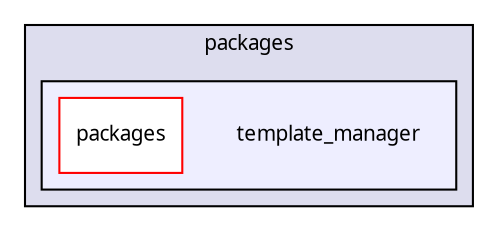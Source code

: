 digraph "packages/template_manager/" {
  compound=true
  node [ fontsize="10", fontname="FreeSans.ttf"];
  edge [ labelfontsize="10", labelfontname="FreeSans.ttf"];
  subgraph clusterdir_93501a11e921083efbd154e0cdff5f10 {
    graph [ bgcolor="#ddddee", pencolor="black", label="packages" fontname="FreeSans.ttf", fontsize="10", URL="dir_93501a11e921083efbd154e0cdff5f10.html"]
  subgraph clusterdir_2fdead99e173199c795f6f76807a3239 {
    graph [ bgcolor="#eeeeff", pencolor="black", label="" URL="dir_2fdead99e173199c795f6f76807a3239.html"];
    dir_2fdead99e173199c795f6f76807a3239 [shape=plaintext label="template_manager"];
    dir_68b7963e76b00f34f05640e22569d3fd [shape=box label="packages" color="red" fillcolor="white" style="filled" URL="dir_68b7963e76b00f34f05640e22569d3fd.html"];
  }
  }
}
